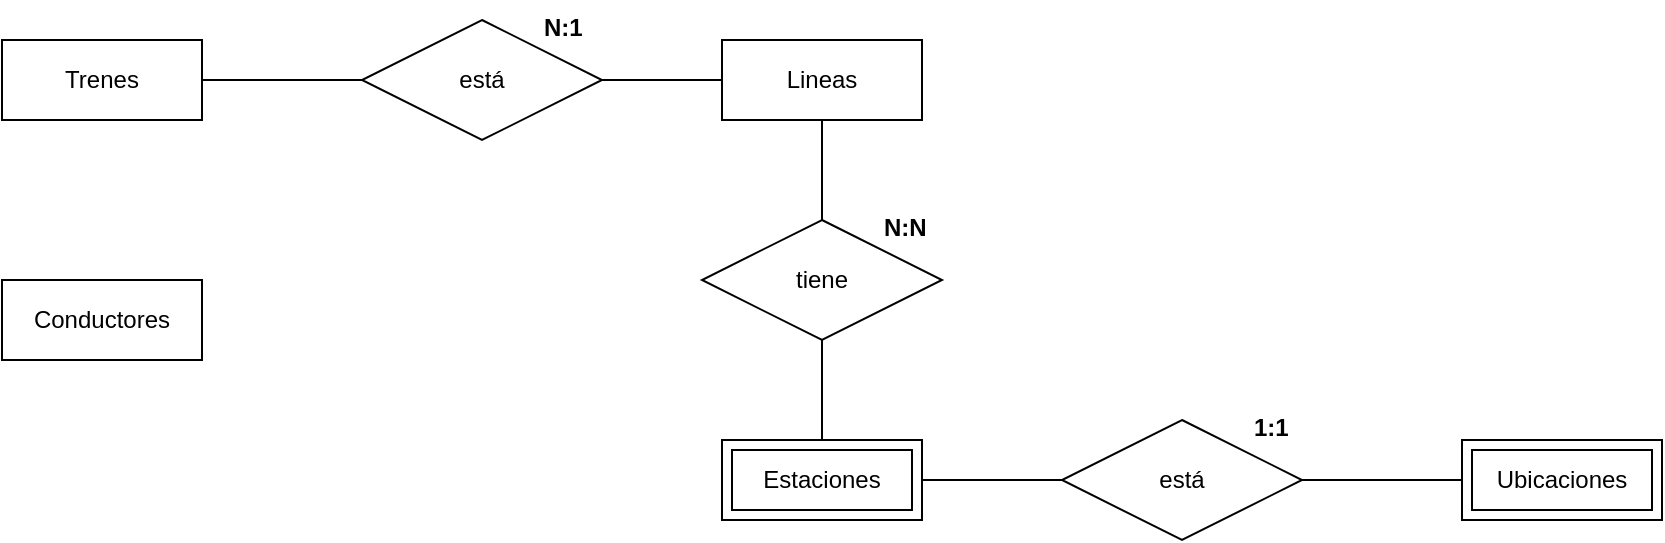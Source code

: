 <mxfile>
    <diagram id="R2lEEEUBdFMjLlhIrx00" name="Page-1">
        <mxGraphModel dx="1126" dy="792" grid="1" gridSize="10" guides="1" tooltips="1" connect="1" arrows="1" fold="1" page="1" pageScale="1" pageWidth="850" pageHeight="1100" math="0" shadow="0" extFonts="Permanent Marker^https://fonts.googleapis.com/css?family=Permanent+Marker">
            <root>
                <mxCell id="0"/>
                <mxCell id="1" parent="0"/>
                <mxCell id="AVU5pDSNSRbrDIy-NnUV-1" value="Lineas" style="whiteSpace=wrap;html=1;align=center;" parent="1" vertex="1">
                    <mxGeometry x="480" y="200" width="100" height="40" as="geometry"/>
                </mxCell>
                <mxCell id="AVU5pDSNSRbrDIy-NnUV-2" value="Trenes" style="whiteSpace=wrap;html=1;align=center;" parent="1" vertex="1">
                    <mxGeometry x="120" y="200" width="100" height="40" as="geometry"/>
                </mxCell>
                <mxCell id="AVU5pDSNSRbrDIy-NnUV-4" value="Estaciones" style="shape=ext;margin=3;double=1;whiteSpace=wrap;html=1;align=center;" parent="1" vertex="1">
                    <mxGeometry x="480" y="400" width="100" height="40" as="geometry"/>
                </mxCell>
                <mxCell id="AVU5pDSNSRbrDIy-NnUV-5" value="Ubicaciones" style="shape=ext;margin=3;double=1;whiteSpace=wrap;html=1;align=center;" parent="1" vertex="1">
                    <mxGeometry x="850" y="400" width="100" height="40" as="geometry"/>
                </mxCell>
                <mxCell id="AVU5pDSNSRbrDIy-NnUV-9" value="está" style="shape=rhombus;perimeter=rhombusPerimeter;whiteSpace=wrap;html=1;align=center;" parent="1" vertex="1">
                    <mxGeometry x="300" y="190" width="120" height="60" as="geometry"/>
                </mxCell>
                <mxCell id="AVU5pDSNSRbrDIy-NnUV-10" value="" style="endArrow=none;html=1;rounded=0;exitX=1;exitY=0.5;exitDx=0;exitDy=0;entryX=0;entryY=0.5;entryDx=0;entryDy=0;" parent="1" source="AVU5pDSNSRbrDIy-NnUV-2" target="AVU5pDSNSRbrDIy-NnUV-9" edge="1">
                    <mxGeometry relative="1" as="geometry">
                        <mxPoint x="370" y="300" as="sourcePoint"/>
                        <mxPoint x="530" y="300" as="targetPoint"/>
                    </mxGeometry>
                </mxCell>
                <mxCell id="AVU5pDSNSRbrDIy-NnUV-11" value="" style="endArrow=none;html=1;rounded=0;exitX=1;exitY=0.5;exitDx=0;exitDy=0;entryX=0;entryY=0.5;entryDx=0;entryDy=0;" parent="1" source="AVU5pDSNSRbrDIy-NnUV-9" target="AVU5pDSNSRbrDIy-NnUV-1" edge="1">
                    <mxGeometry relative="1" as="geometry">
                        <mxPoint x="370" y="300" as="sourcePoint"/>
                        <mxPoint x="530" y="300" as="targetPoint"/>
                    </mxGeometry>
                </mxCell>
                <mxCell id="AVU5pDSNSRbrDIy-NnUV-12" value="tiene" style="shape=rhombus;perimeter=rhombusPerimeter;whiteSpace=wrap;html=1;align=center;" parent="1" vertex="1">
                    <mxGeometry x="470" y="290" width="120" height="60" as="geometry"/>
                </mxCell>
                <mxCell id="AVU5pDSNSRbrDIy-NnUV-13" value="" style="endArrow=none;html=1;rounded=0;exitX=0.5;exitY=1;exitDx=0;exitDy=0;entryX=0.5;entryY=0;entryDx=0;entryDy=0;" parent="1" source="AVU5pDSNSRbrDIy-NnUV-1" target="AVU5pDSNSRbrDIy-NnUV-12" edge="1">
                    <mxGeometry relative="1" as="geometry">
                        <mxPoint x="460" y="340" as="sourcePoint"/>
                        <mxPoint x="620" y="340" as="targetPoint"/>
                    </mxGeometry>
                </mxCell>
                <mxCell id="AVU5pDSNSRbrDIy-NnUV-14" value="" style="endArrow=none;html=1;rounded=0;exitX=0.5;exitY=1;exitDx=0;exitDy=0;entryX=0.5;entryY=0;entryDx=0;entryDy=0;" parent="1" source="AVU5pDSNSRbrDIy-NnUV-12" target="AVU5pDSNSRbrDIy-NnUV-4" edge="1">
                    <mxGeometry relative="1" as="geometry">
                        <mxPoint x="460" y="340" as="sourcePoint"/>
                        <mxPoint x="620" y="340" as="targetPoint"/>
                    </mxGeometry>
                </mxCell>
                <mxCell id="AVU5pDSNSRbrDIy-NnUV-15" value="está" style="shape=rhombus;perimeter=rhombusPerimeter;whiteSpace=wrap;html=1;align=center;" parent="1" vertex="1">
                    <mxGeometry x="650" y="390" width="120" height="60" as="geometry"/>
                </mxCell>
                <mxCell id="AVU5pDSNSRbrDIy-NnUV-16" value="" style="endArrow=none;html=1;rounded=0;exitX=1;exitY=0.5;exitDx=0;exitDy=0;entryX=0;entryY=0.5;entryDx=0;entryDy=0;" parent="1" source="AVU5pDSNSRbrDIy-NnUV-4" target="AVU5pDSNSRbrDIy-NnUV-15" edge="1">
                    <mxGeometry relative="1" as="geometry">
                        <mxPoint x="410" y="360" as="sourcePoint"/>
                        <mxPoint x="570" y="360" as="targetPoint"/>
                    </mxGeometry>
                </mxCell>
                <mxCell id="AVU5pDSNSRbrDIy-NnUV-17" value="" style="endArrow=none;html=1;rounded=0;exitX=1;exitY=0.5;exitDx=0;exitDy=0;entryX=0;entryY=0.5;entryDx=0;entryDy=0;" parent="1" source="AVU5pDSNSRbrDIy-NnUV-15" target="AVU5pDSNSRbrDIy-NnUV-5" edge="1">
                    <mxGeometry relative="1" as="geometry">
                        <mxPoint x="410" y="360" as="sourcePoint"/>
                        <mxPoint x="570" y="360" as="targetPoint"/>
                    </mxGeometry>
                </mxCell>
                <mxCell id="AVU5pDSNSRbrDIy-NnUV-18" value="Conductores" style="whiteSpace=wrap;html=1;align=center;" parent="1" vertex="1">
                    <mxGeometry x="120" y="320" width="100" height="40" as="geometry"/>
                </mxCell>
                <mxCell id="AVU5pDSNSRbrDIy-NnUV-21" value="N:1" style="text;strokeColor=none;fillColor=none;spacingLeft=4;spacingRight=4;overflow=hidden;rotatable=0;points=[[0,0.5],[1,0.5]];portConstraint=eastwest;fontSize=12;fontStyle=1" parent="1" vertex="1">
                    <mxGeometry x="385" y="180" width="35" height="30" as="geometry"/>
                </mxCell>
                <mxCell id="AVU5pDSNSRbrDIy-NnUV-22" value="1:1" style="text;strokeColor=none;fillColor=none;spacingLeft=4;spacingRight=4;overflow=hidden;rotatable=0;points=[[0,0.5],[1,0.5]];portConstraint=eastwest;fontSize=12;fontStyle=1" parent="1" vertex="1">
                    <mxGeometry x="740" y="380" width="35" height="30" as="geometry"/>
                </mxCell>
                <mxCell id="AVU5pDSNSRbrDIy-NnUV-23" value="N:N" style="text;strokeColor=none;fillColor=none;spacingLeft=4;spacingRight=4;overflow=hidden;rotatable=0;points=[[0,0.5],[1,0.5]];portConstraint=eastwest;fontSize=12;fontStyle=1" parent="1" vertex="1">
                    <mxGeometry x="555" y="280" width="35" height="30" as="geometry"/>
                </mxCell>
            </root>
        </mxGraphModel>
    </diagram>
</mxfile>
